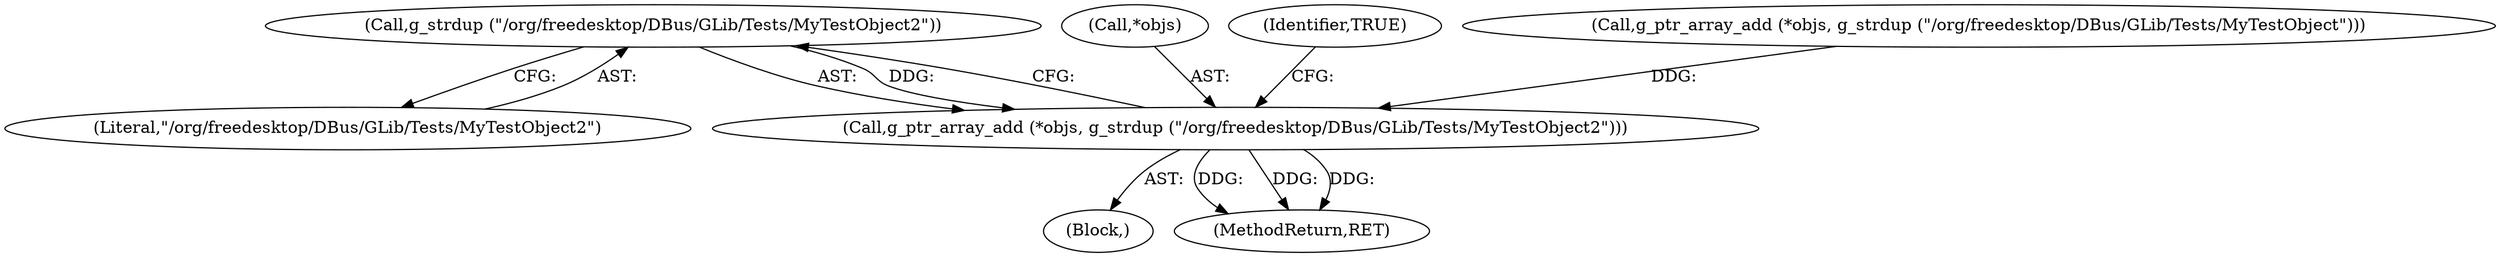 digraph "1_dbus_9a6bce9b615abca6068348c1606ba8eaf13d9ae0_18@API" {
"1000117" [label="(Call,g_strdup (\"/org/freedesktop/DBus/GLib/Tests/MyTestObject2\"))"];
"1000114" [label="(Call,g_ptr_array_add (*objs, g_strdup (\"/org/freedesktop/DBus/GLib/Tests/MyTestObject2\")))"];
"1000118" [label="(Literal,\"/org/freedesktop/DBus/GLib/Tests/MyTestObject2\")"];
"1000104" [label="(Block,)"];
"1000115" [label="(Call,*objs)"];
"1000117" [label="(Call,g_strdup (\"/org/freedesktop/DBus/GLib/Tests/MyTestObject2\"))"];
"1000120" [label="(Identifier,TRUE)"];
"1000121" [label="(MethodReturn,RET)"];
"1000114" [label="(Call,g_ptr_array_add (*objs, g_strdup (\"/org/freedesktop/DBus/GLib/Tests/MyTestObject2\")))"];
"1000109" [label="(Call,g_ptr_array_add (*objs, g_strdup (\"/org/freedesktop/DBus/GLib/Tests/MyTestObject\")))"];
"1000117" -> "1000114"  [label="AST: "];
"1000117" -> "1000118"  [label="CFG: "];
"1000118" -> "1000117"  [label="AST: "];
"1000114" -> "1000117"  [label="CFG: "];
"1000117" -> "1000114"  [label="DDG: "];
"1000114" -> "1000104"  [label="AST: "];
"1000115" -> "1000114"  [label="AST: "];
"1000120" -> "1000114"  [label="CFG: "];
"1000114" -> "1000121"  [label="DDG: "];
"1000114" -> "1000121"  [label="DDG: "];
"1000114" -> "1000121"  [label="DDG: "];
"1000109" -> "1000114"  [label="DDG: "];
}
